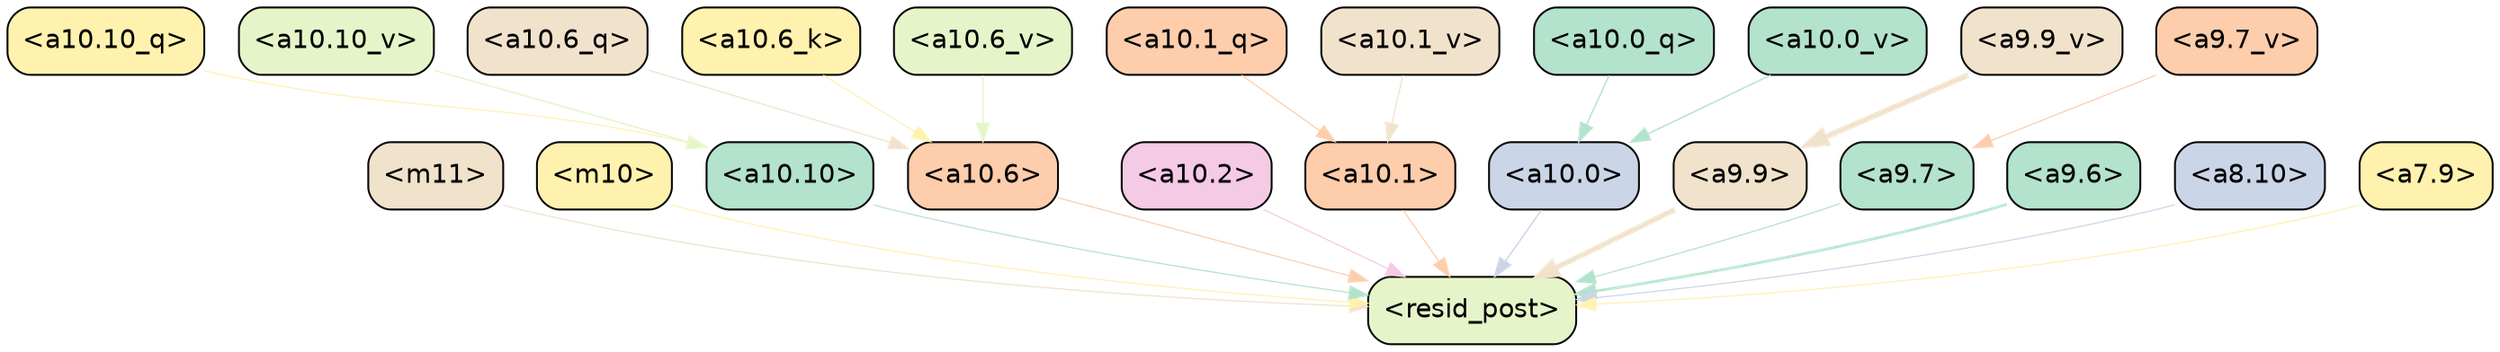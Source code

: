 strict digraph "" {
	graph [bgcolor=transparent,
		layout=dot,
		overlap=false,
		splines=true
	];
	"<m11>"	[color=black,
		fillcolor="#f1e2cc",
		fontname=Helvetica,
		shape=box,
		style="filled, rounded"];
	"<resid_post>"	[color=black,
		fillcolor="#e6f5c9",
		fontname=Helvetica,
		shape=box,
		style="filled, rounded"];
	"<m11>" -> "<resid_post>"	[color="#f1e2cc",
		penwidth=0.6];
	"<m10>"	[color=black,
		fillcolor="#fff2ae",
		fontname=Helvetica,
		shape=box,
		style="filled, rounded"];
	"<m10>" -> "<resid_post>"	[color="#fff2ae",
		penwidth=0.6];
	"<a10.10>"	[color=black,
		fillcolor="#b3e2cd",
		fontname=Helvetica,
		shape=box,
		style="filled, rounded"];
	"<a10.10>" -> "<resid_post>"	[color="#b3e2cd",
		penwidth=0.6];
	"<a10.6>"	[color=black,
		fillcolor="#fdcdac",
		fontname=Helvetica,
		shape=box,
		style="filled, rounded"];
	"<a10.6>" -> "<resid_post>"	[color="#fdcdac",
		penwidth=0.6];
	"<a10.2>"	[color=black,
		fillcolor="#f4cae4",
		fontname=Helvetica,
		shape=box,
		style="filled, rounded"];
	"<a10.2>" -> "<resid_post>"	[color="#f4cae4",
		penwidth=0.6];
	"<a10.1>"	[color=black,
		fillcolor="#fdcdac",
		fontname=Helvetica,
		shape=box,
		style="filled, rounded"];
	"<a10.1>" -> "<resid_post>"	[color="#fdcdac",
		penwidth=0.6];
	"<a10.0>"	[color=black,
		fillcolor="#cbd5e8",
		fontname=Helvetica,
		shape=box,
		style="filled, rounded"];
	"<a10.0>" -> "<resid_post>"	[color="#cbd5e8",
		penwidth=0.7362499237060547];
	"<a9.9>"	[color=black,
		fillcolor="#f1e2cc",
		fontname=Helvetica,
		shape=box,
		style="filled, rounded"];
	"<a9.9>" -> "<resid_post>"	[color="#f1e2cc",
		penwidth=2.76039457321167];
	"<a9.7>"	[color=black,
		fillcolor="#b3e2cd",
		fontname=Helvetica,
		shape=box,
		style="filled, rounded"];
	"<a9.7>" -> "<resid_post>"	[color="#b3e2cd",
		penwidth=0.6];
	"<a9.6>"	[color=black,
		fillcolor="#b3e2cd",
		fontname=Helvetica,
		shape=box,
		style="filled, rounded"];
	"<a9.6>" -> "<resid_post>"	[color="#b3e2cd",
		penwidth=1.3750720024108887];
	"<a8.10>"	[color=black,
		fillcolor="#cbd5e8",
		fontname=Helvetica,
		shape=box,
		style="filled, rounded"];
	"<a8.10>" -> "<resid_post>"	[color="#cbd5e8",
		penwidth=0.6];
	"<a7.9>"	[color=black,
		fillcolor="#fff2ae",
		fontname=Helvetica,
		shape=box,
		style="filled, rounded"];
	"<a7.9>" -> "<resid_post>"	[color="#fff2ae",
		penwidth=0.6];
	"<a10.10_q>"	[color=black,
		fillcolor="#fff2ae",
		fontname=Helvetica,
		shape=box,
		style="filled, rounded"];
	"<a10.10_q>" -> "<a10.10>"	[color="#fff2ae",
		penwidth=0.6];
	"<a10.6_q>"	[color=black,
		fillcolor="#f1e2cc",
		fontname=Helvetica,
		shape=box,
		style="filled, rounded"];
	"<a10.6_q>" -> "<a10.6>"	[color="#f1e2cc",
		penwidth=0.6];
	"<a10.1_q>"	[color=black,
		fillcolor="#fdcdac",
		fontname=Helvetica,
		shape=box,
		style="filled, rounded"];
	"<a10.1_q>" -> "<a10.1>"	[color="#fdcdac",
		penwidth=0.6];
	"<a10.0_q>"	[color=black,
		fillcolor="#b3e2cd",
		fontname=Helvetica,
		shape=box,
		style="filled, rounded"];
	"<a10.0_q>" -> "<a10.0>"	[color="#b3e2cd",
		penwidth=0.6948137283325195];
	"<a10.6_k>"	[color=black,
		fillcolor="#fff2ae",
		fontname=Helvetica,
		shape=box,
		style="filled, rounded"];
	"<a10.6_k>" -> "<a10.6>"	[color="#fff2ae",
		penwidth=0.6];
	"<a10.10_v>"	[color=black,
		fillcolor="#e6f5c9",
		fontname=Helvetica,
		shape=box,
		style="filled, rounded"];
	"<a10.10_v>" -> "<a10.10>"	[color="#e6f5c9",
		penwidth=0.719883918762207];
	"<a10.6_v>"	[color=black,
		fillcolor="#e6f5c9",
		fontname=Helvetica,
		shape=box,
		style="filled, rounded"];
	"<a10.6_v>" -> "<a10.6>"	[color="#e6f5c9",
		penwidth=0.6];
	"<a10.1_v>"	[color=black,
		fillcolor="#f1e2cc",
		fontname=Helvetica,
		shape=box,
		style="filled, rounded"];
	"<a10.1_v>" -> "<a10.1>"	[color="#f1e2cc",
		penwidth=0.6];
	"<a10.0_v>"	[color=black,
		fillcolor="#b3e2cd",
		fontname=Helvetica,
		shape=box,
		style="filled, rounded"];
	"<a10.0_v>" -> "<a10.0>"	[color="#b3e2cd",
		penwidth=0.732755184173584];
	"<a9.9_v>"	[color=black,
		fillcolor="#f1e2cc",
		fontname=Helvetica,
		shape=box,
		style="filled, rounded"];
	"<a9.9_v>" -> "<a9.9>"	[color="#f1e2cc",
		penwidth=2.905421409755945];
	"<a9.7_v>"	[color=black,
		fillcolor="#fdcdac",
		fontname=Helvetica,
		shape=box,
		style="filled, rounded"];
	"<a9.7_v>" -> "<a9.7>"	[color="#fdcdac",
		penwidth=0.6];
}
